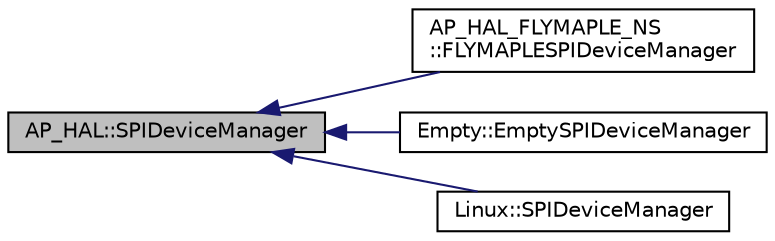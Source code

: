 digraph "AP_HAL::SPIDeviceManager"
{
 // INTERACTIVE_SVG=YES
  edge [fontname="Helvetica",fontsize="10",labelfontname="Helvetica",labelfontsize="10"];
  node [fontname="Helvetica",fontsize="10",shape=record];
  rankdir="LR";
  Node1 [label="AP_HAL::SPIDeviceManager",height=0.2,width=0.4,color="black", fillcolor="grey75", style="filled", fontcolor="black"];
  Node1 -> Node2 [dir="back",color="midnightblue",fontsize="10",style="solid",fontname="Helvetica"];
  Node2 [label="AP_HAL_FLYMAPLE_NS\l::FLYMAPLESPIDeviceManager",height=0.2,width=0.4,color="black", fillcolor="white", style="filled",URL="$classAP__HAL__FLYMAPLE__NS_1_1FLYMAPLESPIDeviceManager.html"];
  Node1 -> Node3 [dir="back",color="midnightblue",fontsize="10",style="solid",fontname="Helvetica"];
  Node3 [label="Empty::EmptySPIDeviceManager",height=0.2,width=0.4,color="black", fillcolor="white", style="filled",URL="$classEmpty_1_1EmptySPIDeviceManager.html"];
  Node1 -> Node4 [dir="back",color="midnightblue",fontsize="10",style="solid",fontname="Helvetica"];
  Node4 [label="Linux::SPIDeviceManager",height=0.2,width=0.4,color="black", fillcolor="white", style="filled",URL="$classLinux_1_1SPIDeviceManager.html"];
}
